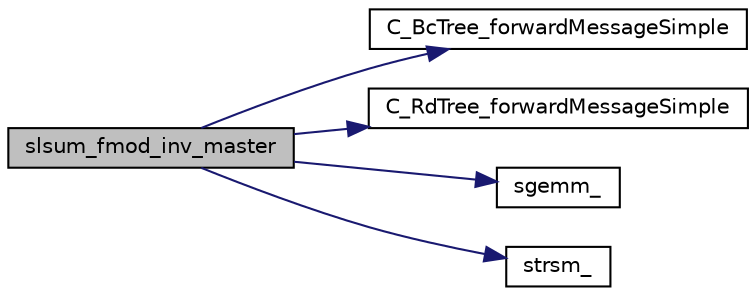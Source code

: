 digraph "slsum_fmod_inv_master"
{
 // LATEX_PDF_SIZE
  edge [fontname="Helvetica",fontsize="10",labelfontname="Helvetica",labelfontsize="10"];
  node [fontname="Helvetica",fontsize="10",shape=record];
  rankdir="LR";
  Node1 [label="slsum_fmod_inv_master",height=0.2,width=0.4,color="black", fillcolor="grey75", style="filled", fontcolor="black",tooltip=" "];
  Node1 -> Node2 [color="midnightblue",fontsize="10",style="solid",fontname="Helvetica"];
  Node2 [label="C_BcTree_forwardMessageSimple",height=0.2,width=0.4,color="black", fillcolor="white", style="filled",URL="$comm__tree_8c.html#a0a0c50b2a7945da4d4d796263871fcca",tooltip=" "];
  Node1 -> Node3 [color="midnightblue",fontsize="10",style="solid",fontname="Helvetica"];
  Node3 [label="C_RdTree_forwardMessageSimple",height=0.2,width=0.4,color="black", fillcolor="white", style="filled",URL="$comm__tree_8c.html#a80439c78627216d7736f2513f4419b0f",tooltip=" "];
  Node1 -> Node4 [color="midnightblue",fontsize="10",style="solid",fontname="Helvetica"];
  Node4 [label="sgemm_",height=0.2,width=0.4,color="black", fillcolor="white", style="filled",URL="$superlu__sdefs_8h.html#ab822504d3d60a944da04997b4f91e067",tooltip=" "];
  Node1 -> Node5 [color="midnightblue",fontsize="10",style="solid",fontname="Helvetica"];
  Node5 [label="strsm_",height=0.2,width=0.4,color="black", fillcolor="white", style="filled",URL="$superlu__sdefs_8h.html#a598bb749a3e8df087d86e2a0bd9b530c",tooltip=" "];
}
